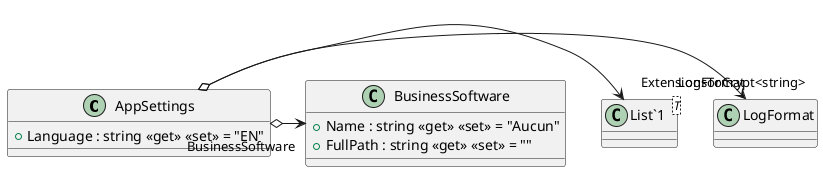 @startuml
class AppSettings {
    + Language : string <<get>> <<set>> = "EN"
}
class BusinessSoftware {
    + Name : string <<get>> <<set>> = "Aucun"
    + FullPath : string <<get>> <<set>> = ""
}
class "List`1"<T> {
}
AppSettings o-> "LogFormat" LogFormat
AppSettings o-> "ExtensionsToCrypt<string>" "List`1"
AppSettings o-> "BusinessSoftware" BusinessSoftware
@enduml
